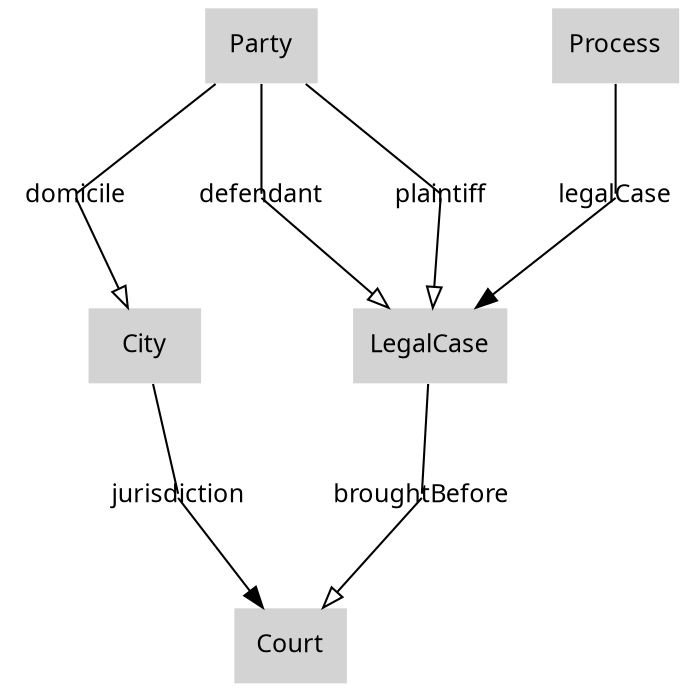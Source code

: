 digraph "assign cases" {
graph [overlap=false];
cpt_1 [fontsize=12, fontname=Sans, label=Party, shape=plaintext, style=filled, URL="Atlas.php?content=Concept&User=&Script=fsVIROENG.adl&Concept=(.fsVIROENG.adl)Party"];
cpt_2 [fontsize=12, fontname=Sans, label=LegalCase, shape=plaintext, style=filled, URL="Atlas.php?content=Concept&User=&Script=fsVIROENG.adl&Concept=(.fsVIROENG.adl)LegalCase"];
cpt_3 [fontsize=12, fontname=Sans, label=City, shape=plaintext, style=filled, URL="Atlas.php?content=Concept&User=&Script=fsVIROENG.adl&Concept=(.fsVIROENG.adl)City"];
cpt_4 [fontsize=12, fontname=Sans, label=Court, shape=plaintext, style=filled, URL="Atlas.php?content=Concept&User=&Script=fsVIROENG.adl&Concept=(.fsVIROENG.adl)Court"];
cpt_5 [fontsize=12, fontname=Sans, label=Process, shape=plaintext, style=filled, URL="Atlas.php?content=Concept&User=&Script=fsVIROENG.adl&Concept=(.fsVIROENG.adl)Process"];
relName_1 [fontsize=12, fontname=Sans, label=plaintiff, shape=plaintext, bgcolor=white, URL="Atlas.php?content=Relatiedetails&User=&Script=fsVIROENG.adl&Relatiedetails=(.fsVIROENG.adl)plaintiff[Party*LegalCase]"];
relName_2 [fontsize=12, fontname=Sans, label=jurisdiction, shape=plaintext, bgcolor=white, URL="Atlas.php?content=Relatiedetails&User=&Script=fsVIROENG.adl&Relatiedetails=(.fsVIROENG.adl)jurisdiction[City*Court]"];
relName_3 [fontsize=12, fontname=Sans, label=domicile, shape=plaintext, bgcolor=white, URL="Atlas.php?content=Relatiedetails&User=&Script=fsVIROENG.adl&Relatiedetails=(.fsVIROENG.adl)domicile[Party*City]"];
relName_4 [fontsize=12, fontname=Sans, label=defendant, shape=plaintext, bgcolor=white, URL="Atlas.php?content=Relatiedetails&User=&Script=fsVIROENG.adl&Relatiedetails=(.fsVIROENG.adl)defendant[Party*LegalCase]"];
relName_5 [fontsize=12, fontname=Sans, label=broughtBefore, shape=plaintext, bgcolor=white, URL="Atlas.php?content=Relatiedetails&User=&Script=fsVIROENG.adl&Relatiedetails=(.fsVIROENG.adl)broughtBefore[LegalCase*Court]"];
relName_6 [fontsize=12, fontname=Sans, label=legalCase, shape=plaintext, bgcolor=white, URL="Atlas.php?content=Relatiedetails&User=&Script=fsVIROENG.adl&Relatiedetails=(.fsVIROENG.adl)legalCase[Process*LegalCase]"];
cpt_1 -> relName_1 [len=1.2, arrowhead=none, arrowtail=none, headclip=false, dir=both];
relName_1 -> cpt_2 [len=1.2, arrowhead=onormal, arrowtail=none, tailclip=false];
cpt_3 -> relName_2 [len=1.2, arrowhead=none, arrowtail=none, headclip=false, dir=both];
relName_2 -> cpt_4 [len=1.2, arrowhead=normal, arrowtail=none, tailclip=false];
cpt_1 -> relName_3 [len=1.2, arrowhead=none, arrowtail=none, headclip=false, dir=both];
relName_3 -> cpt_3 [len=1.2, arrowhead=onormal, arrowtail=none, tailclip=false];
cpt_1 -> relName_4 [len=1.2, arrowhead=none, arrowtail=none, headclip=false, dir=both];
relName_4 -> cpt_2 [len=1.2, arrowhead=onormal, arrowtail=none, tailclip=false];
cpt_2 -> relName_5 [len=1.2, arrowhead=none, arrowtail=none, headclip=false, dir=both];
relName_5 -> cpt_4 [len=1.2, arrowhead=onormal, arrowtail=none, tailclip=false];
cpt_5 -> relName_6 [len=1.2, arrowhead=none, arrowtail=none, headclip=false, dir=both];
relName_6 -> cpt_2 [len=1.2, arrowhead=normal, arrowtail=none, tailclip=false];
}